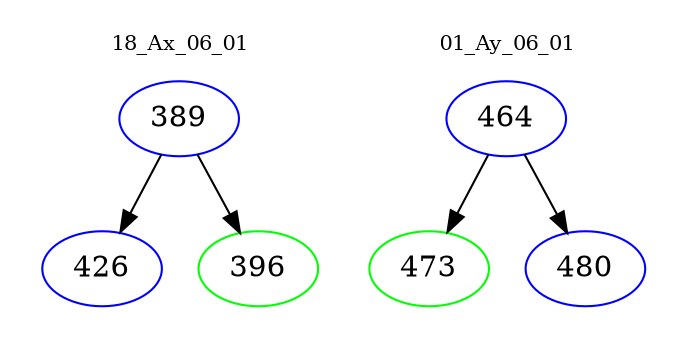 digraph{
subgraph cluster_0 {
color = white
label = "18_Ax_06_01";
fontsize=10;
T0_389 [label="389", color="blue"]
T0_389 -> T0_426 [color="black"]
T0_426 [label="426", color="blue"]
T0_389 -> T0_396 [color="black"]
T0_396 [label="396", color="green"]
}
subgraph cluster_1 {
color = white
label = "01_Ay_06_01";
fontsize=10;
T1_464 [label="464", color="blue"]
T1_464 -> T1_473 [color="black"]
T1_473 [label="473", color="green"]
T1_464 -> T1_480 [color="black"]
T1_480 [label="480", color="blue"]
}
}
